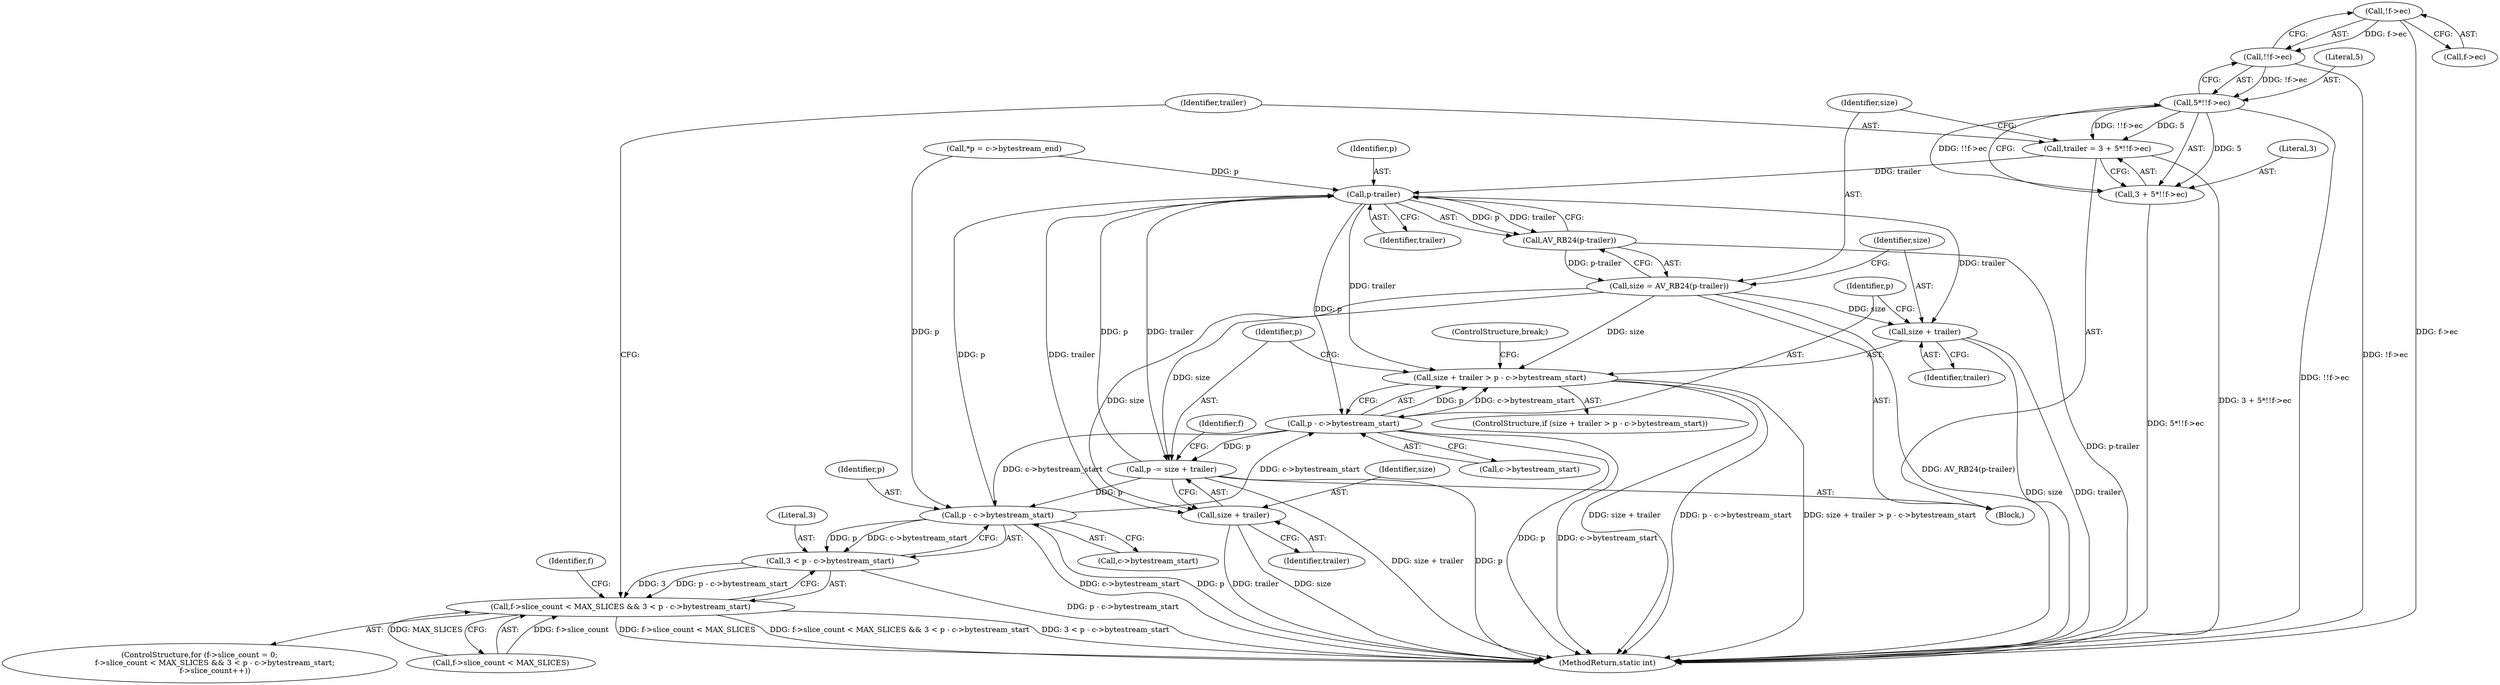 digraph "0_FFmpeg_547d690d676064069d44703a1917e0dab7e33445@pointer" {
"1000912" [label="(Call,!f->ec)"];
"1000911" [label="(Call,!!f->ec)"];
"1000909" [label="(Call,5*!!f->ec)"];
"1000905" [label="(Call,trailer = 3 + 5*!!f->ec)"];
"1000920" [label="(Call,p-trailer)"];
"1000919" [label="(Call,AV_RB24(p-trailer))"];
"1000917" [label="(Call,size = AV_RB24(p-trailer))"];
"1000924" [label="(Call,size + trailer > p - c->bytestream_start)"];
"1000925" [label="(Call,size + trailer)"];
"1000934" [label="(Call,p -= size + trailer)"];
"1000894" [label="(Call,p - c->bytestream_start)"];
"1000892" [label="(Call,3 < p - c->bytestream_start)"];
"1000886" [label="(Call,f->slice_count < MAX_SLICES && 3 < p - c->bytestream_start)"];
"1000928" [label="(Call,p - c->bytestream_start)"];
"1000936" [label="(Call,size + trailer)"];
"1000907" [label="(Call,3 + 5*!!f->ec)"];
"1000930" [label="(Call,c->bytestream_start)"];
"1000926" [label="(Identifier,size)"];
"1000917" [label="(Call,size = AV_RB24(p-trailer))"];
"1000907" [label="(Call,3 + 5*!!f->ec)"];
"1000923" [label="(ControlStructure,if (size + trailer > p - c->bytestream_start))"];
"1000910" [label="(Literal,5)"];
"1000921" [label="(Identifier,p)"];
"1000925" [label="(Call,size + trailer)"];
"1000943" [label="(Identifier,f)"];
"1000924" [label="(Call,size + trailer > p - c->bytestream_start)"];
"1000937" [label="(Identifier,size)"];
"1000938" [label="(Identifier,trailer)"];
"1000920" [label="(Call,p-trailer)"];
"1001295" [label="(MethodReturn,static int)"];
"1000918" [label="(Identifier,size)"];
"1000928" [label="(Call,p - c->bytestream_start)"];
"1000909" [label="(Call,5*!!f->ec)"];
"1000905" [label="(Call,trailer = 3 + 5*!!f->ec)"];
"1000892" [label="(Call,3 < p - c->bytestream_start)"];
"1000906" [label="(Identifier,trailer)"];
"1000903" [label="(Block,)"];
"1000913" [label="(Call,f->ec)"];
"1000912" [label="(Call,!f->ec)"];
"1000895" [label="(Identifier,p)"];
"1000893" [label="(Literal,3)"];
"1000934" [label="(Call,p -= size + trailer)"];
"1000936" [label="(Call,size + trailer)"];
"1000922" [label="(Identifier,trailer)"];
"1000875" [label="(Call,*p = c->bytestream_end)"];
"1000894" [label="(Call,p - c->bytestream_start)"];
"1000880" [label="(ControlStructure,for (f->slice_count = 0;\n             f->slice_count < MAX_SLICES && 3 < p - c->bytestream_start;\n             f->slice_count++))"];
"1000935" [label="(Identifier,p)"];
"1000887" [label="(Call,f->slice_count < MAX_SLICES)"];
"1000908" [label="(Literal,3)"];
"1000911" [label="(Call,!!f->ec)"];
"1000919" [label="(Call,AV_RB24(p-trailer))"];
"1000927" [label="(Identifier,trailer)"];
"1000896" [label="(Call,c->bytestream_start)"];
"1000929" [label="(Identifier,p)"];
"1000933" [label="(ControlStructure,break;)"];
"1000901" [label="(Identifier,f)"];
"1000886" [label="(Call,f->slice_count < MAX_SLICES && 3 < p - c->bytestream_start)"];
"1000912" -> "1000911"  [label="AST: "];
"1000912" -> "1000913"  [label="CFG: "];
"1000913" -> "1000912"  [label="AST: "];
"1000911" -> "1000912"  [label="CFG: "];
"1000912" -> "1001295"  [label="DDG: f->ec"];
"1000912" -> "1000911"  [label="DDG: f->ec"];
"1000911" -> "1000909"  [label="AST: "];
"1000909" -> "1000911"  [label="CFG: "];
"1000911" -> "1001295"  [label="DDG: !f->ec"];
"1000911" -> "1000909"  [label="DDG: !f->ec"];
"1000909" -> "1000907"  [label="AST: "];
"1000910" -> "1000909"  [label="AST: "];
"1000907" -> "1000909"  [label="CFG: "];
"1000909" -> "1001295"  [label="DDG: !!f->ec"];
"1000909" -> "1000905"  [label="DDG: 5"];
"1000909" -> "1000905"  [label="DDG: !!f->ec"];
"1000909" -> "1000907"  [label="DDG: 5"];
"1000909" -> "1000907"  [label="DDG: !!f->ec"];
"1000905" -> "1000903"  [label="AST: "];
"1000905" -> "1000907"  [label="CFG: "];
"1000906" -> "1000905"  [label="AST: "];
"1000907" -> "1000905"  [label="AST: "];
"1000918" -> "1000905"  [label="CFG: "];
"1000905" -> "1001295"  [label="DDG: 3 + 5*!!f->ec"];
"1000905" -> "1000920"  [label="DDG: trailer"];
"1000920" -> "1000919"  [label="AST: "];
"1000920" -> "1000922"  [label="CFG: "];
"1000921" -> "1000920"  [label="AST: "];
"1000922" -> "1000920"  [label="AST: "];
"1000919" -> "1000920"  [label="CFG: "];
"1000920" -> "1000919"  [label="DDG: p"];
"1000920" -> "1000919"  [label="DDG: trailer"];
"1000934" -> "1000920"  [label="DDG: p"];
"1000894" -> "1000920"  [label="DDG: p"];
"1000875" -> "1000920"  [label="DDG: p"];
"1000920" -> "1000924"  [label="DDG: trailer"];
"1000920" -> "1000925"  [label="DDG: trailer"];
"1000920" -> "1000928"  [label="DDG: p"];
"1000920" -> "1000934"  [label="DDG: trailer"];
"1000920" -> "1000936"  [label="DDG: trailer"];
"1000919" -> "1000917"  [label="AST: "];
"1000917" -> "1000919"  [label="CFG: "];
"1000919" -> "1001295"  [label="DDG: p-trailer"];
"1000919" -> "1000917"  [label="DDG: p-trailer"];
"1000917" -> "1000903"  [label="AST: "];
"1000918" -> "1000917"  [label="AST: "];
"1000926" -> "1000917"  [label="CFG: "];
"1000917" -> "1001295"  [label="DDG: AV_RB24(p-trailer)"];
"1000917" -> "1000924"  [label="DDG: size"];
"1000917" -> "1000925"  [label="DDG: size"];
"1000917" -> "1000934"  [label="DDG: size"];
"1000917" -> "1000936"  [label="DDG: size"];
"1000924" -> "1000923"  [label="AST: "];
"1000924" -> "1000928"  [label="CFG: "];
"1000925" -> "1000924"  [label="AST: "];
"1000928" -> "1000924"  [label="AST: "];
"1000933" -> "1000924"  [label="CFG: "];
"1000935" -> "1000924"  [label="CFG: "];
"1000924" -> "1001295"  [label="DDG: size + trailer"];
"1000924" -> "1001295"  [label="DDG: p - c->bytestream_start"];
"1000924" -> "1001295"  [label="DDG: size + trailer > p - c->bytestream_start"];
"1000928" -> "1000924"  [label="DDG: p"];
"1000928" -> "1000924"  [label="DDG: c->bytestream_start"];
"1000925" -> "1000927"  [label="CFG: "];
"1000926" -> "1000925"  [label="AST: "];
"1000927" -> "1000925"  [label="AST: "];
"1000929" -> "1000925"  [label="CFG: "];
"1000925" -> "1001295"  [label="DDG: size"];
"1000925" -> "1001295"  [label="DDG: trailer"];
"1000934" -> "1000903"  [label="AST: "];
"1000934" -> "1000936"  [label="CFG: "];
"1000935" -> "1000934"  [label="AST: "];
"1000936" -> "1000934"  [label="AST: "];
"1000901" -> "1000934"  [label="CFG: "];
"1000934" -> "1001295"  [label="DDG: size + trailer"];
"1000934" -> "1001295"  [label="DDG: p"];
"1000934" -> "1000894"  [label="DDG: p"];
"1000928" -> "1000934"  [label="DDG: p"];
"1000894" -> "1000892"  [label="AST: "];
"1000894" -> "1000896"  [label="CFG: "];
"1000895" -> "1000894"  [label="AST: "];
"1000896" -> "1000894"  [label="AST: "];
"1000892" -> "1000894"  [label="CFG: "];
"1000894" -> "1001295"  [label="DDG: p"];
"1000894" -> "1001295"  [label="DDG: c->bytestream_start"];
"1000894" -> "1000892"  [label="DDG: p"];
"1000894" -> "1000892"  [label="DDG: c->bytestream_start"];
"1000875" -> "1000894"  [label="DDG: p"];
"1000928" -> "1000894"  [label="DDG: c->bytestream_start"];
"1000894" -> "1000928"  [label="DDG: c->bytestream_start"];
"1000892" -> "1000886"  [label="AST: "];
"1000893" -> "1000892"  [label="AST: "];
"1000886" -> "1000892"  [label="CFG: "];
"1000892" -> "1001295"  [label="DDG: p - c->bytestream_start"];
"1000892" -> "1000886"  [label="DDG: 3"];
"1000892" -> "1000886"  [label="DDG: p - c->bytestream_start"];
"1000886" -> "1000880"  [label="AST: "];
"1000886" -> "1000887"  [label="CFG: "];
"1000887" -> "1000886"  [label="AST: "];
"1000906" -> "1000886"  [label="CFG: "];
"1000943" -> "1000886"  [label="CFG: "];
"1000886" -> "1001295"  [label="DDG: f->slice_count < MAX_SLICES && 3 < p - c->bytestream_start"];
"1000886" -> "1001295"  [label="DDG: 3 < p - c->bytestream_start"];
"1000886" -> "1001295"  [label="DDG: f->slice_count < MAX_SLICES"];
"1000887" -> "1000886"  [label="DDG: f->slice_count"];
"1000887" -> "1000886"  [label="DDG: MAX_SLICES"];
"1000928" -> "1000930"  [label="CFG: "];
"1000929" -> "1000928"  [label="AST: "];
"1000930" -> "1000928"  [label="AST: "];
"1000928" -> "1001295"  [label="DDG: p"];
"1000928" -> "1001295"  [label="DDG: c->bytestream_start"];
"1000936" -> "1000938"  [label="CFG: "];
"1000937" -> "1000936"  [label="AST: "];
"1000938" -> "1000936"  [label="AST: "];
"1000936" -> "1001295"  [label="DDG: size"];
"1000936" -> "1001295"  [label="DDG: trailer"];
"1000908" -> "1000907"  [label="AST: "];
"1000907" -> "1001295"  [label="DDG: 5*!!f->ec"];
}

